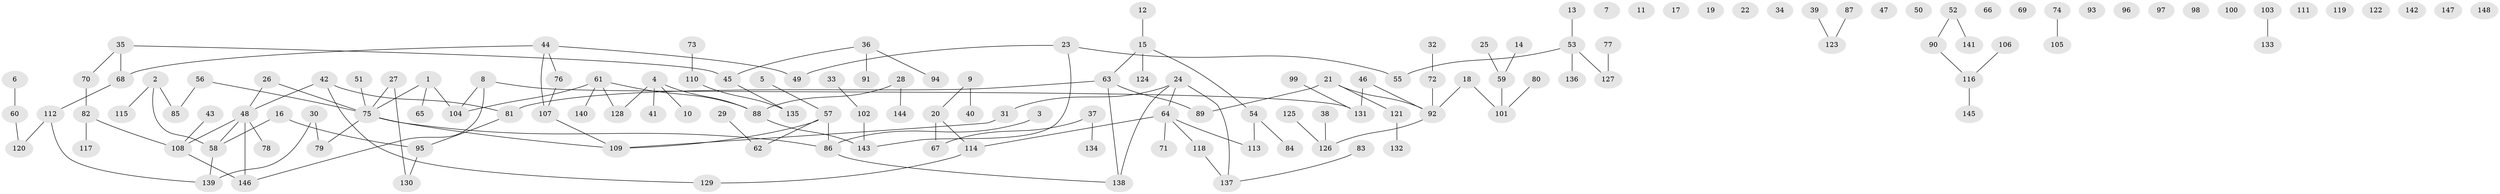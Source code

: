 // Generated by graph-tools (version 1.1) at 2025/25/03/09/25 03:25:18]
// undirected, 148 vertices, 140 edges
graph export_dot {
graph [start="1"]
  node [color=gray90,style=filled];
  1;
  2;
  3;
  4;
  5;
  6;
  7;
  8;
  9;
  10;
  11;
  12;
  13;
  14;
  15;
  16;
  17;
  18;
  19;
  20;
  21;
  22;
  23;
  24;
  25;
  26;
  27;
  28;
  29;
  30;
  31;
  32;
  33;
  34;
  35;
  36;
  37;
  38;
  39;
  40;
  41;
  42;
  43;
  44;
  45;
  46;
  47;
  48;
  49;
  50;
  51;
  52;
  53;
  54;
  55;
  56;
  57;
  58;
  59;
  60;
  61;
  62;
  63;
  64;
  65;
  66;
  67;
  68;
  69;
  70;
  71;
  72;
  73;
  74;
  75;
  76;
  77;
  78;
  79;
  80;
  81;
  82;
  83;
  84;
  85;
  86;
  87;
  88;
  89;
  90;
  91;
  92;
  93;
  94;
  95;
  96;
  97;
  98;
  99;
  100;
  101;
  102;
  103;
  104;
  105;
  106;
  107;
  108;
  109;
  110;
  111;
  112;
  113;
  114;
  115;
  116;
  117;
  118;
  119;
  120;
  121;
  122;
  123;
  124;
  125;
  126;
  127;
  128;
  129;
  130;
  131;
  132;
  133;
  134;
  135;
  136;
  137;
  138;
  139;
  140;
  141;
  142;
  143;
  144;
  145;
  146;
  147;
  148;
  1 -- 65;
  1 -- 75;
  1 -- 104;
  2 -- 58;
  2 -- 85;
  2 -- 115;
  3 -- 86;
  4 -- 10;
  4 -- 41;
  4 -- 88;
  4 -- 128;
  5 -- 57;
  6 -- 60;
  8 -- 104;
  8 -- 131;
  8 -- 146;
  9 -- 20;
  9 -- 40;
  12 -- 15;
  13 -- 53;
  14 -- 59;
  15 -- 54;
  15 -- 63;
  15 -- 124;
  16 -- 58;
  16 -- 95;
  18 -- 92;
  18 -- 101;
  20 -- 67;
  20 -- 114;
  21 -- 89;
  21 -- 92;
  21 -- 121;
  23 -- 49;
  23 -- 55;
  23 -- 143;
  24 -- 31;
  24 -- 64;
  24 -- 137;
  24 -- 138;
  25 -- 59;
  26 -- 48;
  26 -- 75;
  27 -- 75;
  27 -- 130;
  28 -- 88;
  28 -- 144;
  29 -- 62;
  30 -- 79;
  30 -- 139;
  31 -- 109;
  32 -- 72;
  33 -- 102;
  35 -- 45;
  35 -- 68;
  35 -- 70;
  36 -- 45;
  36 -- 91;
  36 -- 94;
  37 -- 67;
  37 -- 134;
  38 -- 126;
  39 -- 123;
  42 -- 48;
  42 -- 81;
  42 -- 129;
  43 -- 108;
  44 -- 49;
  44 -- 68;
  44 -- 76;
  44 -- 107;
  45 -- 135;
  46 -- 92;
  46 -- 131;
  48 -- 58;
  48 -- 78;
  48 -- 108;
  48 -- 146;
  51 -- 75;
  52 -- 90;
  52 -- 141;
  53 -- 55;
  53 -- 127;
  53 -- 136;
  54 -- 84;
  54 -- 113;
  56 -- 75;
  56 -- 85;
  57 -- 62;
  57 -- 86;
  57 -- 109;
  58 -- 139;
  59 -- 101;
  60 -- 120;
  61 -- 88;
  61 -- 104;
  61 -- 128;
  61 -- 140;
  63 -- 81;
  63 -- 89;
  63 -- 138;
  64 -- 71;
  64 -- 113;
  64 -- 114;
  64 -- 118;
  68 -- 112;
  70 -- 82;
  72 -- 92;
  73 -- 110;
  74 -- 105;
  75 -- 79;
  75 -- 86;
  75 -- 109;
  76 -- 107;
  77 -- 127;
  80 -- 101;
  81 -- 95;
  82 -- 108;
  82 -- 117;
  83 -- 137;
  86 -- 138;
  87 -- 123;
  88 -- 143;
  90 -- 116;
  92 -- 126;
  95 -- 130;
  99 -- 131;
  102 -- 143;
  103 -- 133;
  106 -- 116;
  107 -- 109;
  108 -- 146;
  110 -- 135;
  112 -- 120;
  112 -- 139;
  114 -- 129;
  116 -- 145;
  118 -- 137;
  121 -- 132;
  125 -- 126;
}

